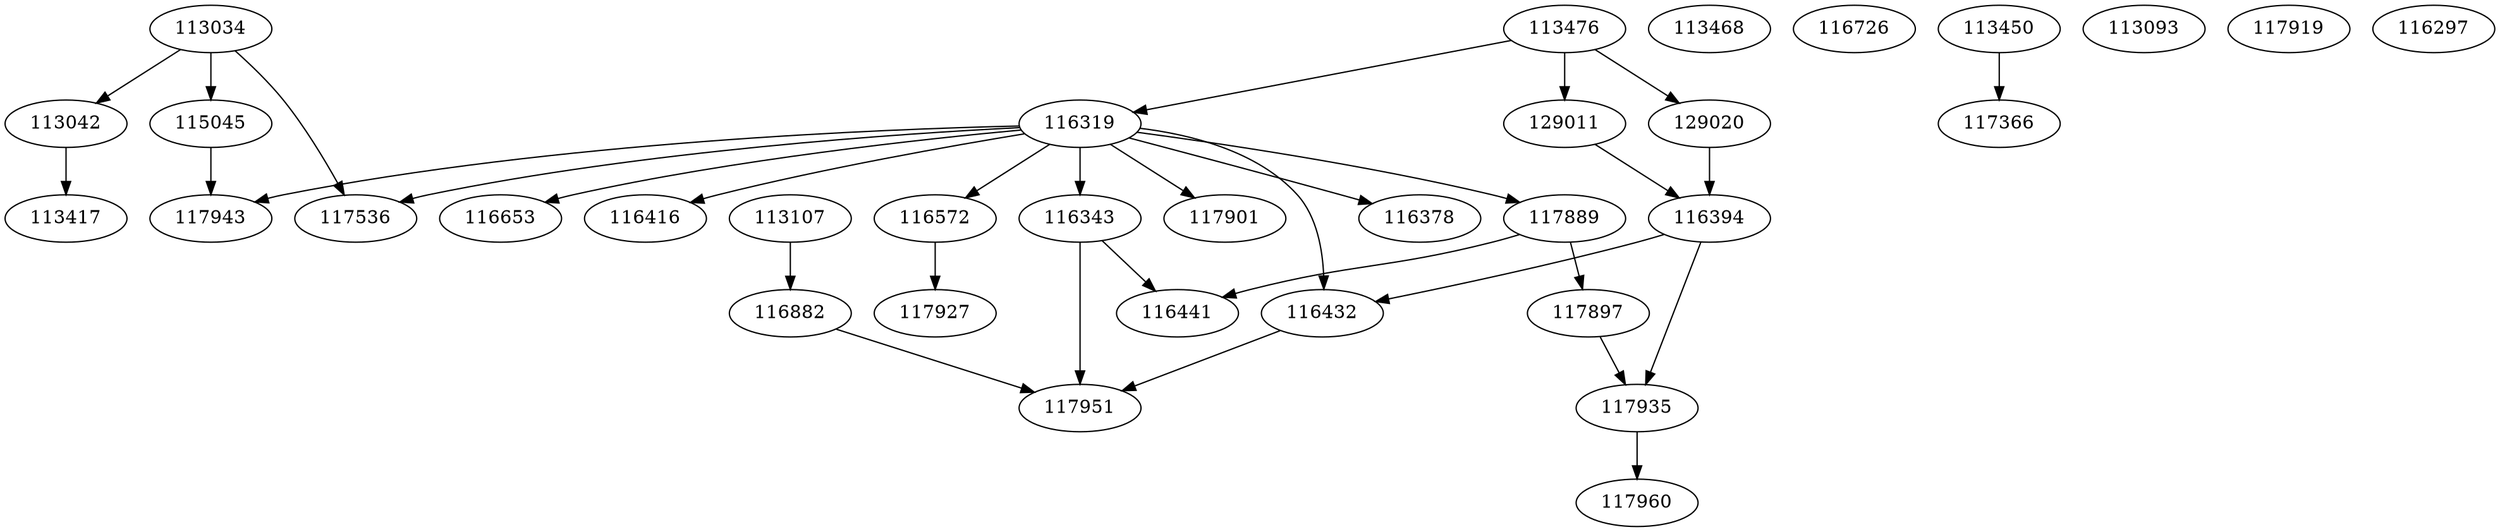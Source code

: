 digraph G {
113034 -> 113042;
113034 -> 115045;
113034 -> 117536;
113468;
113476 -> 129011;
113476 -> 129020;
113476 -> 116319;
116726;
113450 -> 117366;
129011 -> 116394;
129020 -> 116394;
113042 -> 113417;
113093;
116319 -> 117889;
116319 -> 117901;
116319 -> 116572;
116319 -> 116343;
116319 -> 116378;
116319 -> 116653;
116319 -> 116432;
116319 -> 116416;
116319 -> 117943;
116319 -> 117536;
116394 -> 117935;
116394 -> 116432;
117889 -> 117897;
117889 -> 116441;
113107 -> 116882;
115045 -> 117943;
117897 -> 117935;
116572 -> 117927;
116343 -> 116441;
116343 -> 117951;
117935 -> 117960;
116432 -> 117951;
116882 -> 117951;
117919;
116297;
}
